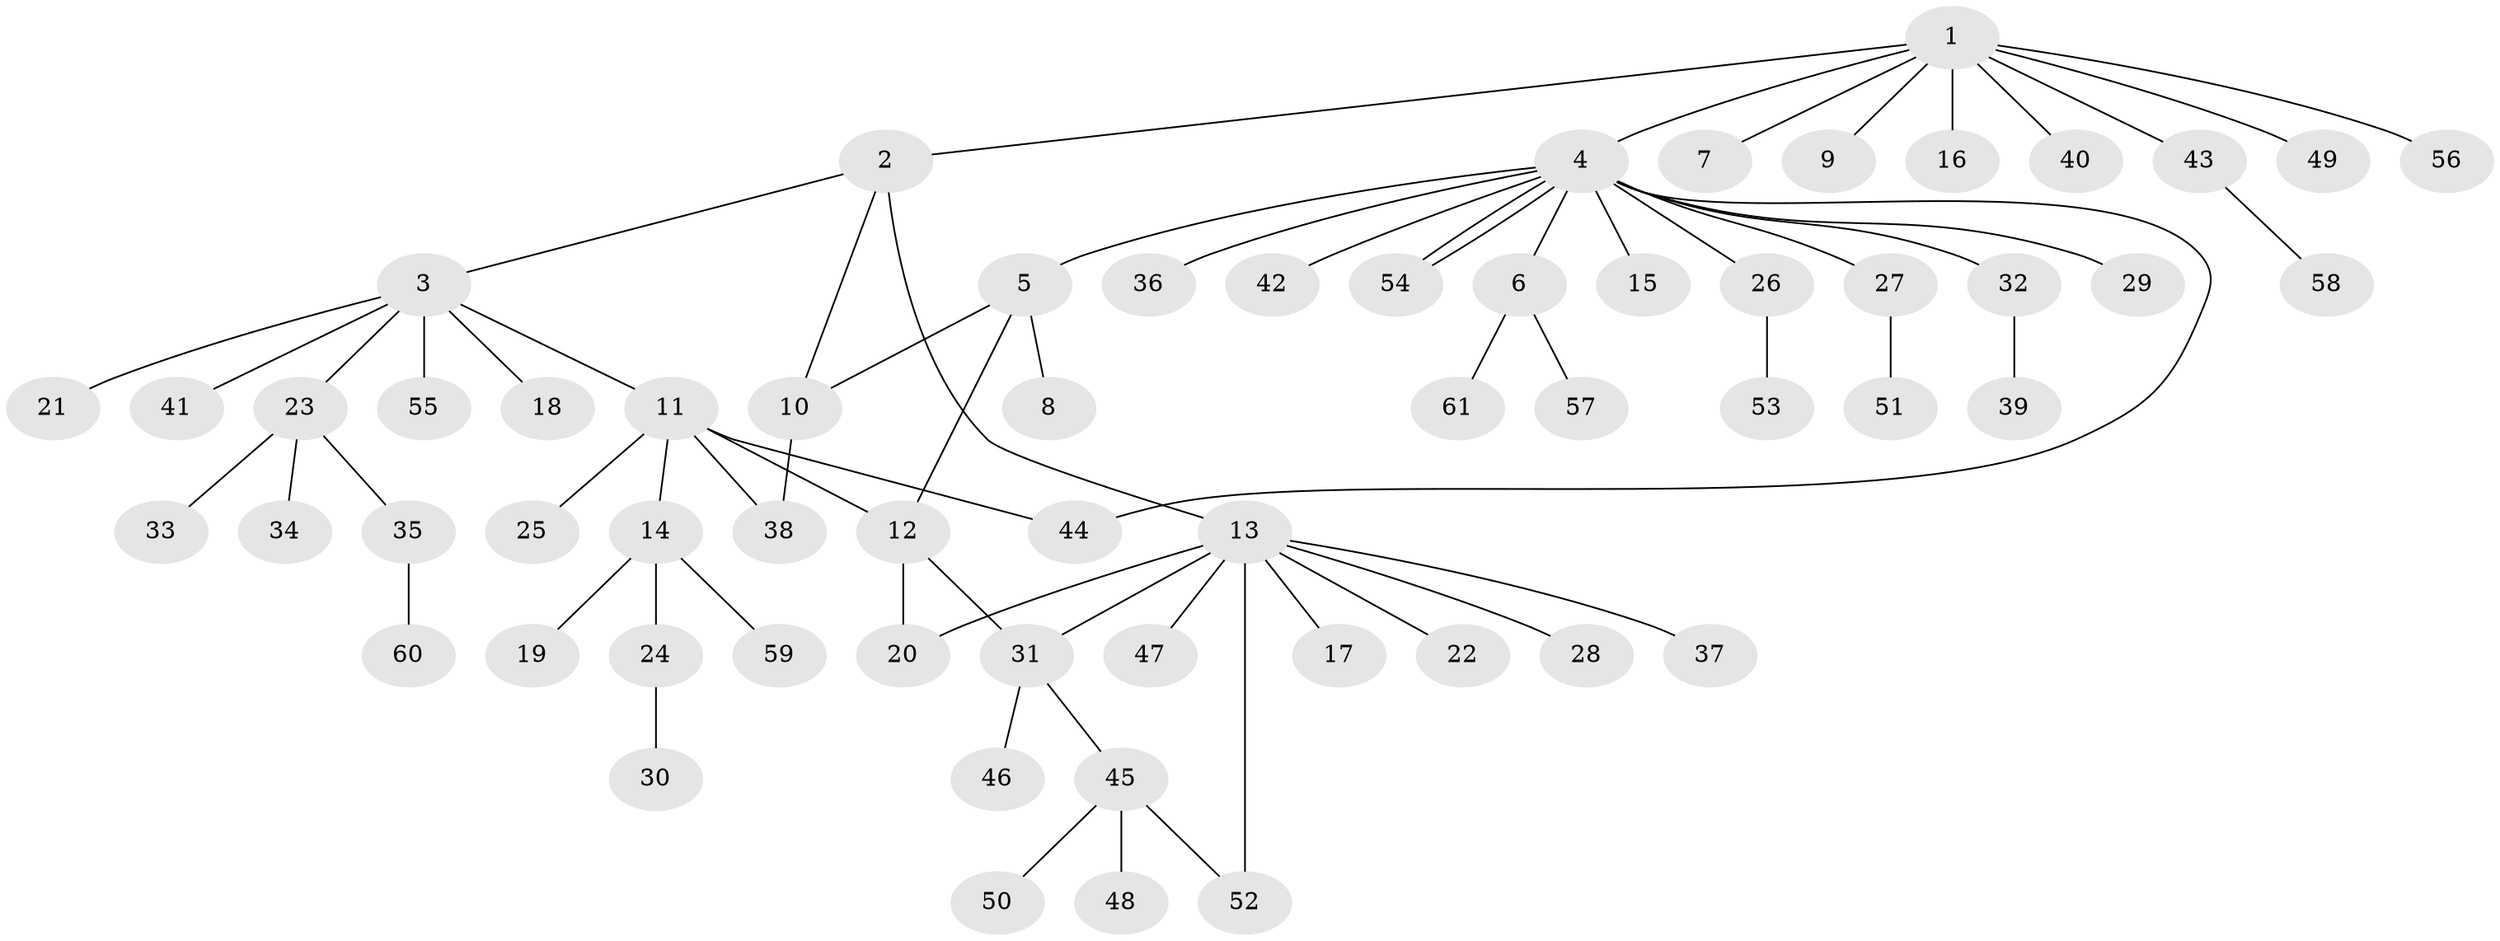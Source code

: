 // Generated by graph-tools (version 1.1) at 2025/14/03/09/25 04:14:36]
// undirected, 61 vertices, 68 edges
graph export_dot {
graph [start="1"]
  node [color=gray90,style=filled];
  1;
  2;
  3;
  4;
  5;
  6;
  7;
  8;
  9;
  10;
  11;
  12;
  13;
  14;
  15;
  16;
  17;
  18;
  19;
  20;
  21;
  22;
  23;
  24;
  25;
  26;
  27;
  28;
  29;
  30;
  31;
  32;
  33;
  34;
  35;
  36;
  37;
  38;
  39;
  40;
  41;
  42;
  43;
  44;
  45;
  46;
  47;
  48;
  49;
  50;
  51;
  52;
  53;
  54;
  55;
  56;
  57;
  58;
  59;
  60;
  61;
  1 -- 2;
  1 -- 4;
  1 -- 7;
  1 -- 9;
  1 -- 16;
  1 -- 40;
  1 -- 43;
  1 -- 49;
  1 -- 56;
  2 -- 3;
  2 -- 10;
  2 -- 13;
  3 -- 11;
  3 -- 18;
  3 -- 21;
  3 -- 23;
  3 -- 41;
  3 -- 55;
  4 -- 5;
  4 -- 6;
  4 -- 15;
  4 -- 26;
  4 -- 27;
  4 -- 29;
  4 -- 32;
  4 -- 36;
  4 -- 42;
  4 -- 44;
  4 -- 54;
  4 -- 54;
  5 -- 8;
  5 -- 10;
  5 -- 12;
  6 -- 57;
  6 -- 61;
  10 -- 38;
  11 -- 12;
  11 -- 14;
  11 -- 25;
  11 -- 38;
  11 -- 44;
  12 -- 20;
  12 -- 31;
  13 -- 17;
  13 -- 20;
  13 -- 22;
  13 -- 28;
  13 -- 31;
  13 -- 37;
  13 -- 47;
  13 -- 52;
  14 -- 19;
  14 -- 24;
  14 -- 59;
  23 -- 33;
  23 -- 34;
  23 -- 35;
  24 -- 30;
  26 -- 53;
  27 -- 51;
  31 -- 45;
  31 -- 46;
  32 -- 39;
  35 -- 60;
  43 -- 58;
  45 -- 48;
  45 -- 50;
  45 -- 52;
}
